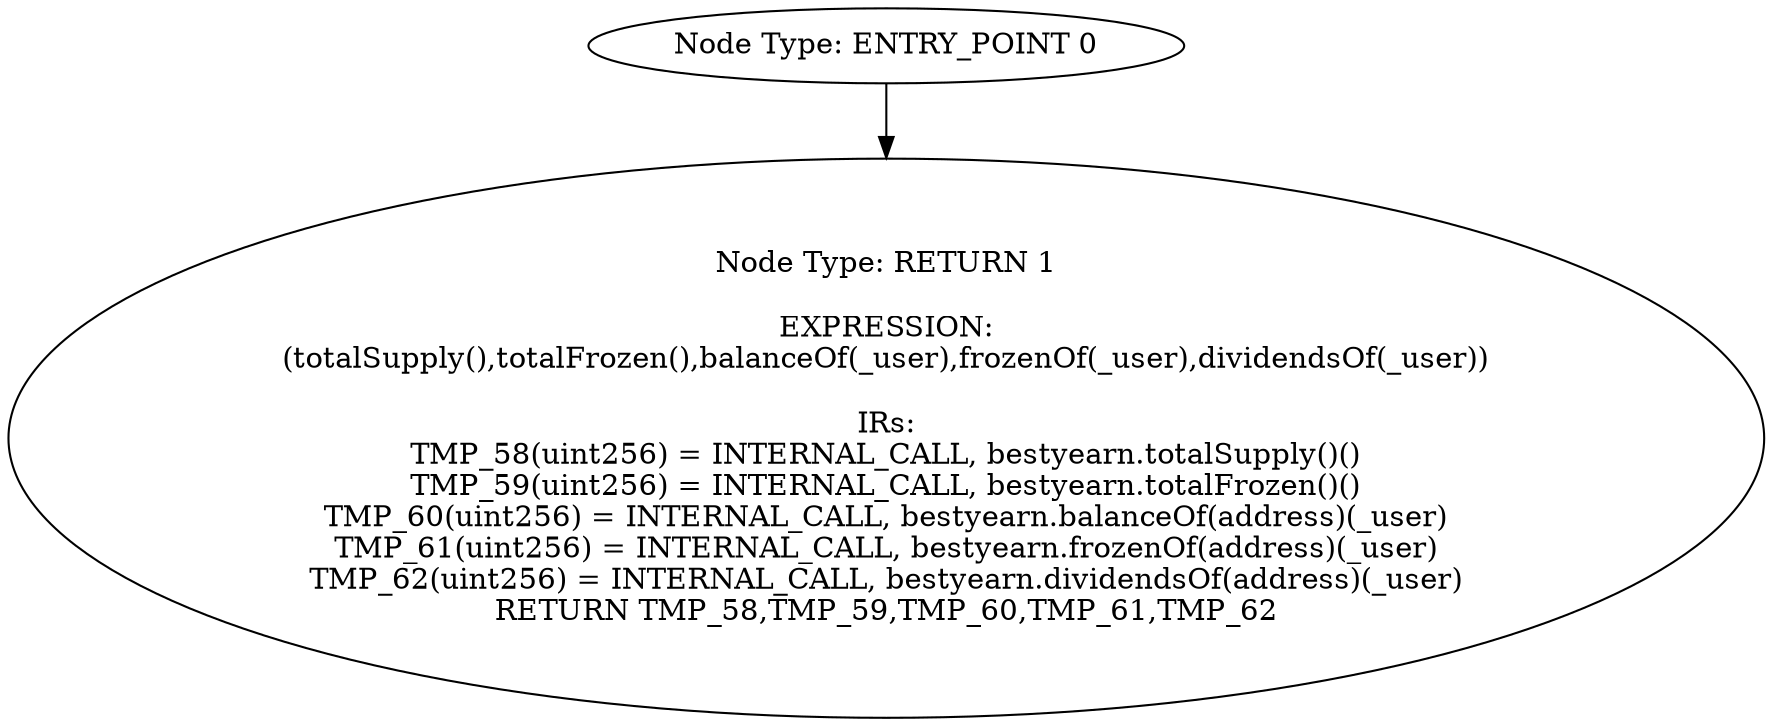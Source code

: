digraph{
0[label="Node Type: ENTRY_POINT 0
"];
0->1;
1[label="Node Type: RETURN 1

EXPRESSION:
(totalSupply(),totalFrozen(),balanceOf(_user),frozenOf(_user),dividendsOf(_user))

IRs:
TMP_58(uint256) = INTERNAL_CALL, bestyearn.totalSupply()()
TMP_59(uint256) = INTERNAL_CALL, bestyearn.totalFrozen()()
TMP_60(uint256) = INTERNAL_CALL, bestyearn.balanceOf(address)(_user)
TMP_61(uint256) = INTERNAL_CALL, bestyearn.frozenOf(address)(_user)
TMP_62(uint256) = INTERNAL_CALL, bestyearn.dividendsOf(address)(_user)
RETURN TMP_58,TMP_59,TMP_60,TMP_61,TMP_62"];
}

